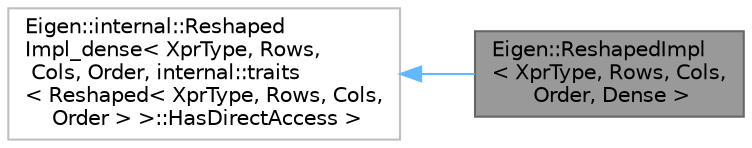 digraph "Eigen::ReshapedImpl&lt; XprType, Rows, Cols, Order, Dense &gt;"
{
 // LATEX_PDF_SIZE
  bgcolor="transparent";
  edge [fontname=Helvetica,fontsize=10,labelfontname=Helvetica,labelfontsize=10];
  node [fontname=Helvetica,fontsize=10,shape=box,height=0.2,width=0.4];
  rankdir="LR";
  Node1 [id="Node000001",label="Eigen::ReshapedImpl\l\< XprType, Rows, Cols,\l Order, Dense \>",height=0.2,width=0.4,color="gray40", fillcolor="grey60", style="filled", fontcolor="black",tooltip=" "];
  Node2 -> Node1 [id="edge2_Node000001_Node000002",dir="back",color="steelblue1",style="solid",tooltip=" "];
  Node2 [id="Node000002",label="Eigen::internal::Reshaped\lImpl_dense\< XprType, Rows,\l Cols, Order, internal::traits\l\< Reshaped\< XprType, Rows, Cols,\l Order \> \>::HasDirectAccess \>",height=0.2,width=0.4,color="grey75", fillcolor="white", style="filled",URL="$classEigen_1_1internal_1_1ReshapedImpl__dense.html",tooltip=" "];
}
